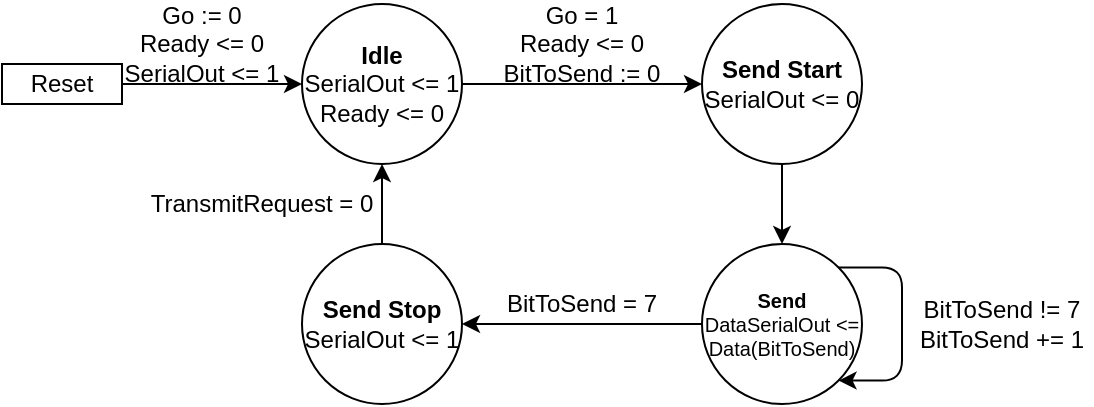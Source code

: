 <mxfile version="21.1.7" type="device">
  <diagram name="Page-1" id="YHdA8YIZF5j8eFJB2Jql">
    <mxGraphModel dx="726" dy="818" grid="1" gridSize="10" guides="1" tooltips="1" connect="1" arrows="1" fold="1" page="1" pageScale="1" pageWidth="850" pageHeight="1100" math="0" shadow="0">
      <root>
        <mxCell id="0" />
        <mxCell id="1" parent="0" />
        <mxCell id="6q7FCna73OdTqBnMdVHa-1" style="edgeStyle=orthogonalEdgeStyle;rounded=0;orthogonalLoop=1;jettySize=auto;html=1;exitX=1;exitY=0.5;exitDx=0;exitDy=0;" parent="1" source="6q7FCna73OdTqBnMdVHa-2" target="6q7FCna73OdTqBnMdVHa-4" edge="1">
          <mxGeometry relative="1" as="geometry" />
        </mxCell>
        <mxCell id="6q7FCna73OdTqBnMdVHa-2" value="&lt;div&gt;&lt;b&gt;Idle&lt;/b&gt;&lt;/div&gt;&lt;div&gt;SerialOut &amp;lt;= 1&lt;/div&gt;&lt;div&gt;Ready &amp;lt;= 0&lt;br&gt;&lt;/div&gt;" style="ellipse;whiteSpace=wrap;html=1;aspect=fixed;" parent="1" vertex="1">
          <mxGeometry x="200" y="40" width="80" height="80" as="geometry" />
        </mxCell>
        <mxCell id="6q7FCna73OdTqBnMdVHa-3" style="edgeStyle=orthogonalEdgeStyle;rounded=0;orthogonalLoop=1;jettySize=auto;html=1;exitX=0.5;exitY=1;exitDx=0;exitDy=0;entryX=0.5;entryY=0;entryDx=0;entryDy=0;" parent="1" source="6q7FCna73OdTqBnMdVHa-4" target="6q7FCna73OdTqBnMdVHa-6" edge="1">
          <mxGeometry relative="1" as="geometry">
            <mxPoint x="440" y="200" as="targetPoint" />
            <Array as="points" />
          </mxGeometry>
        </mxCell>
        <mxCell id="6q7FCna73OdTqBnMdVHa-4" value="&lt;div&gt;&lt;b&gt;Send Start&lt;/b&gt;&lt;/div&gt;&lt;div&gt;&lt;div&gt;SerialOut &amp;lt;= 0&lt;br&gt;&lt;/div&gt;&lt;/div&gt;" style="ellipse;whiteSpace=wrap;html=1;aspect=fixed;" parent="1" vertex="1">
          <mxGeometry x="400" y="40" width="80" height="80" as="geometry" />
        </mxCell>
        <mxCell id="6q7FCna73OdTqBnMdVHa-6" value="&lt;div style=&quot;font-size: 10px;&quot;&gt;&lt;font style=&quot;font-size: 10px;&quot;&gt;&lt;b&gt;Send&lt;/b&gt; DataSerialOut &amp;lt;= Data(BitToSend)&lt;br&gt;&lt;/font&gt;&lt;/div&gt;" style="ellipse;whiteSpace=wrap;html=1;aspect=fixed;" parent="1" vertex="1">
          <mxGeometry x="400" y="160" width="80" height="80" as="geometry" />
        </mxCell>
        <mxCell id="6q7FCna73OdTqBnMdVHa-7" style="edgeStyle=orthogonalEdgeStyle;rounded=0;orthogonalLoop=1;jettySize=auto;html=1;exitX=0.5;exitY=0;exitDx=0;exitDy=0;entryX=0.5;entryY=1;entryDx=0;entryDy=0;" parent="1" source="6q7FCna73OdTqBnMdVHa-8" target="6q7FCna73OdTqBnMdVHa-2" edge="1">
          <mxGeometry relative="1" as="geometry" />
        </mxCell>
        <mxCell id="6q7FCna73OdTqBnMdVHa-8" value="&lt;div&gt;&lt;b&gt;Send Stop&lt;/b&gt;&lt;/div&gt;&lt;div&gt;SerialOut &amp;lt;= 1&lt;br&gt;&lt;/div&gt;" style="ellipse;whiteSpace=wrap;html=1;aspect=fixed;" parent="1" vertex="1">
          <mxGeometry x="200" y="160" width="80" height="80" as="geometry" />
        </mxCell>
        <mxCell id="6q7FCna73OdTqBnMdVHa-9" value="" style="edgeStyle=orthogonalEdgeStyle;rounded=0;orthogonalLoop=1;jettySize=auto;html=1;" parent="1" source="6q7FCna73OdTqBnMdVHa-10" target="6q7FCna73OdTqBnMdVHa-2" edge="1">
          <mxGeometry relative="1" as="geometry" />
        </mxCell>
        <mxCell id="6q7FCna73OdTqBnMdVHa-10" value="Reset" style="rounded=0;whiteSpace=wrap;html=1;" parent="1" vertex="1">
          <mxGeometry x="50" y="70" width="60" height="20" as="geometry" />
        </mxCell>
        <mxCell id="6q7FCna73OdTqBnMdVHa-11" value="&lt;div&gt;Go = 1&lt;br&gt;&lt;/div&gt;&lt;div&gt;Ready &amp;lt;= 0&lt;/div&gt;&lt;div&gt;BitToSend := 0 &lt;br&gt;&lt;/div&gt;" style="text;html=1;strokeColor=none;fillColor=none;align=center;verticalAlign=middle;whiteSpace=wrap;rounded=0;" parent="1" vertex="1">
          <mxGeometry x="290" y="40" width="100" height="40" as="geometry" />
        </mxCell>
        <mxCell id="6q7FCna73OdTqBnMdVHa-16" style="edgeStyle=orthogonalEdgeStyle;rounded=0;orthogonalLoop=1;jettySize=auto;html=1;entryX=1;entryY=0.5;entryDx=0;entryDy=0;exitX=0;exitY=0.5;exitDx=0;exitDy=0;" parent="1" source="6q7FCna73OdTqBnMdVHa-6" target="6q7FCna73OdTqBnMdVHa-8" edge="1">
          <mxGeometry relative="1" as="geometry">
            <mxPoint x="370" y="250" as="sourcePoint" />
          </mxGeometry>
        </mxCell>
        <mxCell id="6q7FCna73OdTqBnMdVHa-20" value="&lt;div&gt;BitToSend = 7&lt;br&gt;&lt;/div&gt;" style="text;html=1;strokeColor=none;fillColor=none;align=center;verticalAlign=middle;whiteSpace=wrap;rounded=0;" parent="1" vertex="1">
          <mxGeometry x="300" y="180" width="80" height="20" as="geometry" />
        </mxCell>
        <mxCell id="6q7FCna73OdTqBnMdVHa-21" value="&lt;div&gt;BitToSend != 7&lt;/div&gt;&lt;div&gt;BitToSend += 1&lt;br&gt;&lt;/div&gt;" style="text;html=1;strokeColor=none;fillColor=none;align=center;verticalAlign=middle;whiteSpace=wrap;rounded=0;" parent="1" vertex="1">
          <mxGeometry x="505" y="190" width="90" height="20" as="geometry" />
        </mxCell>
        <mxCell id="6q7FCna73OdTqBnMdVHa-22" style="edgeStyle=orthogonalEdgeStyle;rounded=1;orthogonalLoop=1;jettySize=auto;html=1;exitX=1;exitY=0;exitDx=0;exitDy=0;entryX=1;entryY=1;entryDx=0;entryDy=0;" parent="1" source="6q7FCna73OdTqBnMdVHa-6" target="6q7FCna73OdTqBnMdVHa-6" edge="1">
          <mxGeometry relative="1" as="geometry">
            <Array as="points">
              <mxPoint x="500" y="172" />
              <mxPoint x="500" y="228" />
            </Array>
          </mxGeometry>
        </mxCell>
        <mxCell id="6q7FCna73OdTqBnMdVHa-23" value="TransmitRequest = 0" style="text;html=1;strokeColor=none;fillColor=none;align=center;verticalAlign=middle;whiteSpace=wrap;rounded=0;" parent="1" vertex="1">
          <mxGeometry x="120" y="130" width="120" height="20" as="geometry" />
        </mxCell>
        <mxCell id="6q7FCna73OdTqBnMdVHa-25" value="&lt;div&gt;Go := 0&lt;br&gt;&lt;/div&gt;&lt;div&gt;Ready &amp;lt;= 0&lt;/div&gt;&lt;div&gt;SerialOut &amp;lt;= 1 &lt;br&gt;&lt;/div&gt;" style="text;html=1;strokeColor=none;fillColor=none;align=center;verticalAlign=middle;whiteSpace=wrap;rounded=0;" parent="1" vertex="1">
          <mxGeometry x="100" y="40" width="100" height="40" as="geometry" />
        </mxCell>
      </root>
    </mxGraphModel>
  </diagram>
</mxfile>
